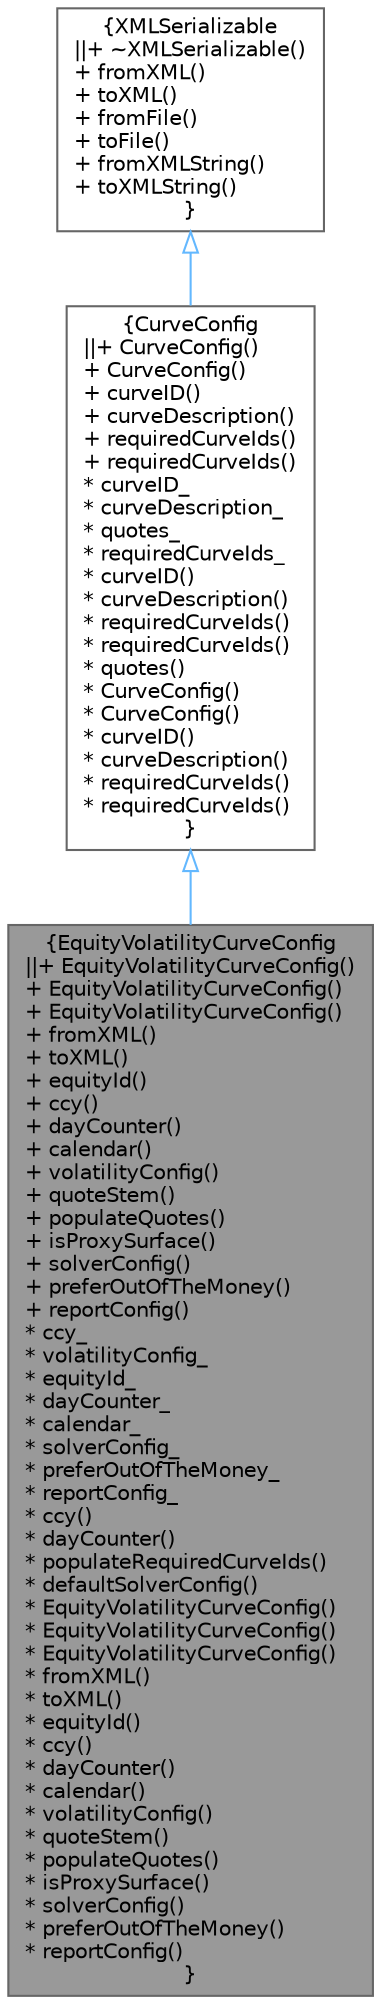 digraph "EquityVolatilityCurveConfig"
{
 // INTERACTIVE_SVG=YES
 // LATEX_PDF_SIZE
  bgcolor="transparent";
  edge [fontname=Helvetica,fontsize=10,labelfontname=Helvetica,labelfontsize=10];
  node [fontname=Helvetica,fontsize=10,shape=box,height=0.2,width=0.4];
  Node1 [label="{EquityVolatilityCurveConfig\n||+ EquityVolatilityCurveConfig()\l+ EquityVolatilityCurveConfig()\l+ EquityVolatilityCurveConfig()\l+ fromXML()\l+ toXML()\l+ equityId()\l+ ccy()\l+ dayCounter()\l+ calendar()\l+ volatilityConfig()\l+ quoteStem()\l+ populateQuotes()\l+ isProxySurface()\l+ solverConfig()\l+ preferOutOfTheMoney()\l+ reportConfig()\l* ccy_\l* volatilityConfig_\l* equityId_\l* dayCounter_\l* calendar_\l* solverConfig_\l* preferOutOfTheMoney_\l* reportConfig_\l* ccy()\l* dayCounter()\l* populateRequiredCurveIds()\l* defaultSolverConfig()\l* EquityVolatilityCurveConfig()\l* EquityVolatilityCurveConfig()\l* EquityVolatilityCurveConfig()\l* fromXML()\l* toXML()\l* equityId()\l* ccy()\l* dayCounter()\l* calendar()\l* volatilityConfig()\l* quoteStem()\l* populateQuotes()\l* isProxySurface()\l* solverConfig()\l* preferOutOfTheMoney()\l* reportConfig()\l}",height=0.2,width=0.4,color="gray40", fillcolor="grey60", style="filled", fontcolor="black",tooltip="Equity volatility structure configuration."];
  Node2 -> Node1 [dir="back",color="steelblue1",style="solid",arrowtail="onormal"];
  Node2 [label="{CurveConfig\n||+ CurveConfig()\l+ CurveConfig()\l+ curveID()\l+ curveDescription()\l+ requiredCurveIds()\l+ requiredCurveIds()\l* curveID_\l* curveDescription_\l* quotes_\l* requiredCurveIds_\l* curveID()\l* curveDescription()\l* requiredCurveIds()\l* requiredCurveIds()\l* quotes()\l* CurveConfig()\l* CurveConfig()\l* curveID()\l* curveDescription()\l* requiredCurveIds()\l* requiredCurveIds()\l}",height=0.2,width=0.4,color="gray40", fillcolor="white", style="filled",URL="$classore_1_1data_1_1_curve_config.html",tooltip="Base curve configuration."];
  Node3 -> Node2 [dir="back",color="steelblue1",style="solid",arrowtail="onormal"];
  Node3 [label="{XMLSerializable\n||+ ~XMLSerializable()\l+ fromXML()\l+ toXML()\l+ fromFile()\l+ toFile()\l+ fromXMLString()\l+ toXMLString()\l}",height=0.2,width=0.4,color="gray40", fillcolor="white", style="filled",URL="$classore_1_1data_1_1_x_m_l_serializable.html",tooltip="Base class for all serializable classes."];
}
